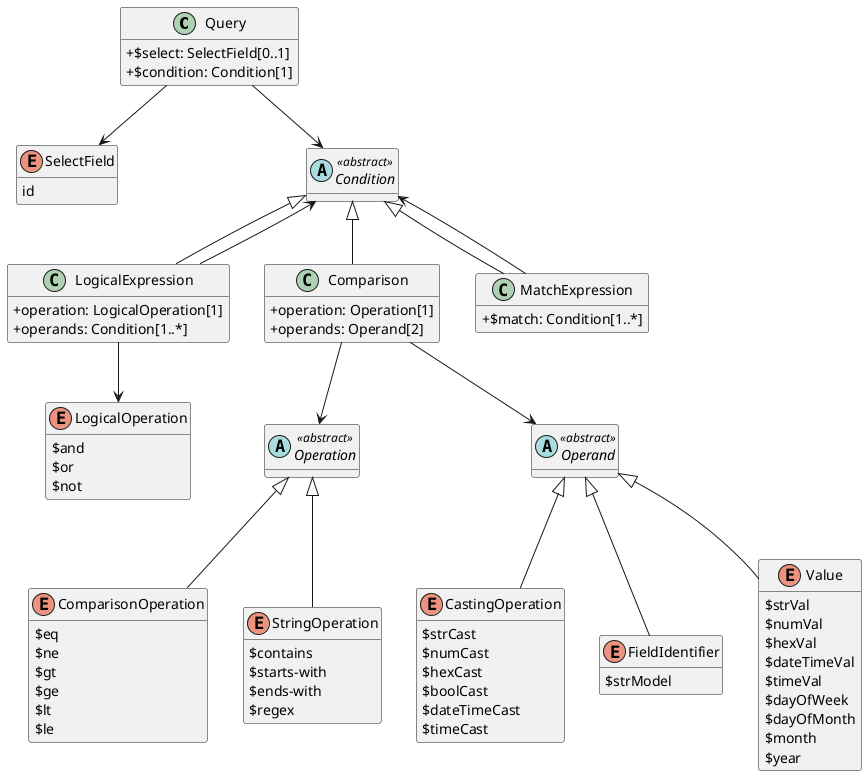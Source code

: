@startuml
!pragma useIntermediatePackages false
skinparam classAttributeIconSize 0

hide methods 

class Query {
    +$select: SelectField[0..1]
    +$condition: Condition[1]
}
 
Query --> SelectField
Query --> Condition

' to better arrange the SelectField
SelectField -r[hidden]- Placeholder1
Placeholder1 -r[hidden]- Condition
hide Placeholder1

' to better arrange the elements
Placeholder2 -l[hidden]- Condition
hide Placeholder2
 
enum SelectField {
     id
}


  abstract class Condition <<abstract>>{
  }

  enum LogicalOperation {
    $and
    $or
    $not
    ' nested
  }

  class LogicalExpression {
    +operation: LogicalOperation[1]
    +operands: Condition[1..*]
  }

  class MatchExpression {
    +$match: Condition[1..*]
  }

  abstract class Operation <<abstract>> {
    
  }

  enum ComparisonOperation {
    $eq
    $ne
    $gt
    $ge
    $lt
    $le
  }
  Operation <|-- ComparisonOperation

  enum StringOperation {
    $contains
    $starts-with
    $ends-with
    $regex
  }
  Operation <|-- StringOperation

  class Comparison {
    +operation: Operation[1]
    +operands: Operand[2]
  }

  enum CastingOperation {
    $strCast
    $numCast
    $hexCast
    $boolCast
    $dateTimeCast
    $timeCast
  }

  abstract class Operand <<abstract>> {

  }

  enum FieldIdentifier {
    $strModel
  }

  enum Value {
    $strVal
    $numVal
    $hexVal
    $dateTimeVal
    $timeVal
    $dayOfWeek
    $dayOfMonth
    $month
    $year
  }

  LogicalExpression -u-|> Condition
  LogicalExpression --> Condition
  LogicalExpression --> LogicalOperation
  Comparison -u-|> Condition
  Condition <|-- MatchExpression
  Condition <-- MatchExpression
  Comparison --> Operation
  Comparison --> Operand
  Operand <|-- CastingOperation
  Operand <|--Value
  Operand <|-- FieldIdentifier

'for better arrangements of the classes below Condition
LogicalExpression .r[hidden]. Comparison
'Comparison .r[hidden]. MatchExpression

'Operation .r[hidden]. Operand



@enduml